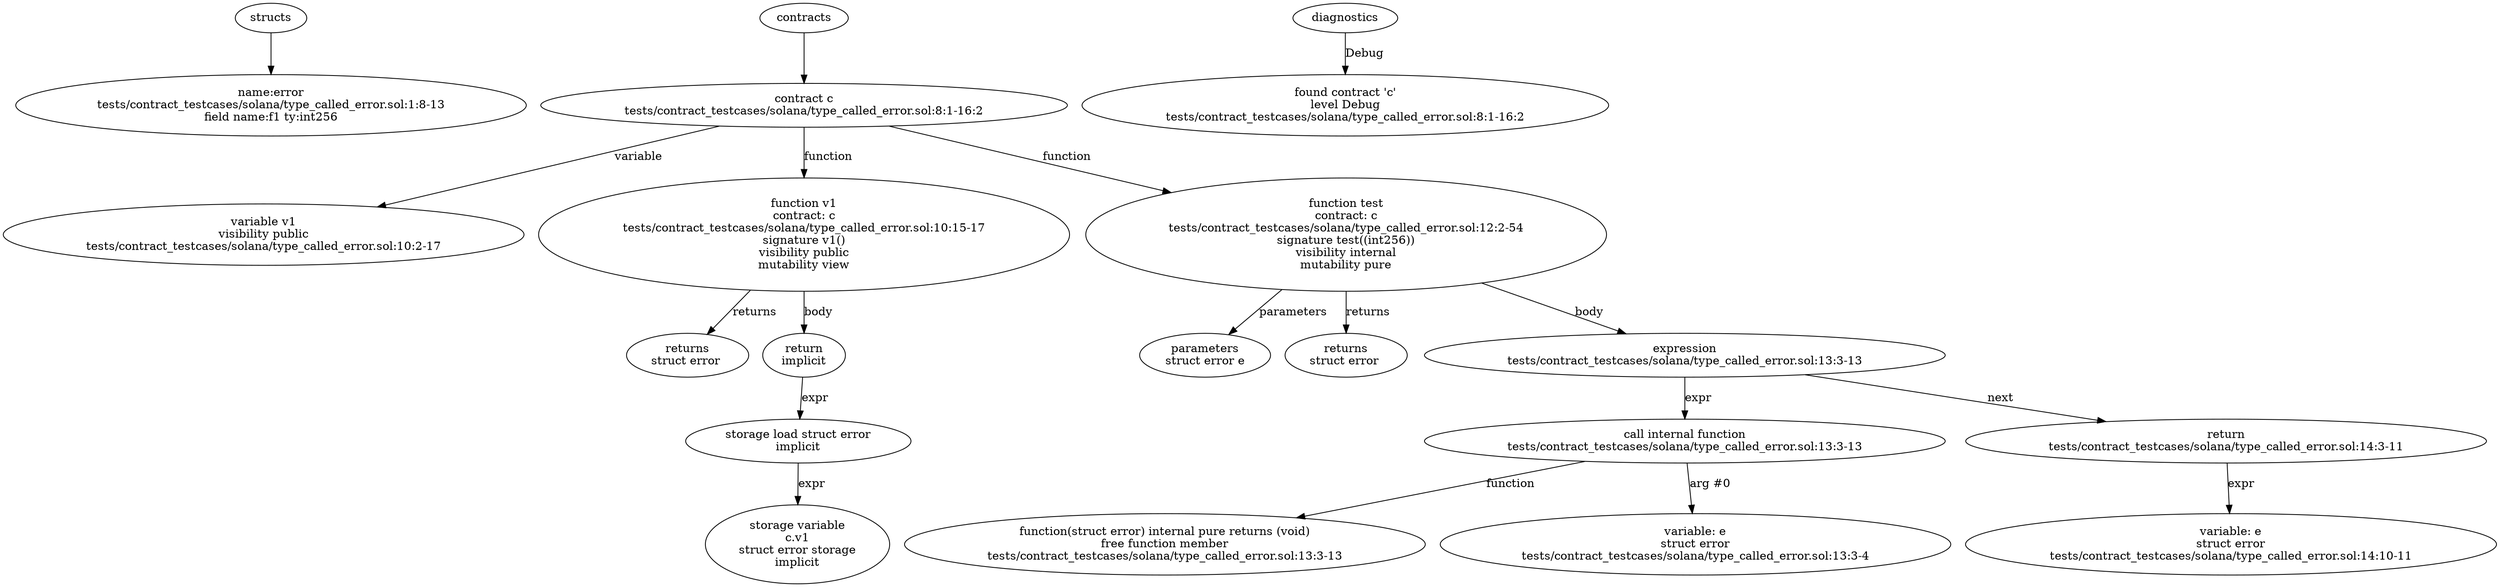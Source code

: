 strict digraph "tests/contract_testcases/solana/type_called_error.sol" {
	error [label="name:error\ntests/contract_testcases/solana/type_called_error.sol:1:8-13\nfield name:f1 ty:int256"]
	contract [label="contract c\ntests/contract_testcases/solana/type_called_error.sol:8:1-16:2"]
	var [label="variable v1\nvisibility public\ntests/contract_testcases/solana/type_called_error.sol:10:2-17"]
	v1 [label="function v1\ncontract: c\ntests/contract_testcases/solana/type_called_error.sol:10:15-17\nsignature v1()\nvisibility public\nmutability view"]
	returns [label="returns\nstruct error "]
	return [label="return\nimplicit"]
	storage_load [label="storage load struct error\nimplicit"]
	storage_var [label="storage variable\nc.v1\nstruct error storage\nimplicit"]
	test [label="function test\ncontract: c\ntests/contract_testcases/solana/type_called_error.sol:12:2-54\nsignature test((int256))\nvisibility internal\nmutability pure"]
	parameters [label="parameters\nstruct error e"]
	returns_12 [label="returns\nstruct error "]
	expr [label="expression\ntests/contract_testcases/solana/type_called_error.sol:13:3-13"]
	call_internal_function [label="call internal function\ntests/contract_testcases/solana/type_called_error.sol:13:3-13"]
	internal_function [label="function(struct error) internal pure returns (void)\nfree function member\ntests/contract_testcases/solana/type_called_error.sol:13:3-13"]
	variable [label="variable: e\nstruct error\ntests/contract_testcases/solana/type_called_error.sol:13:3-4"]
	return_17 [label="return\ntests/contract_testcases/solana/type_called_error.sol:14:3-11"]
	variable_18 [label="variable: e\nstruct error\ntests/contract_testcases/solana/type_called_error.sol:14:10-11"]
	diagnostic [label="found contract 'c'\nlevel Debug\ntests/contract_testcases/solana/type_called_error.sol:8:1-16:2"]
	structs -> error
	contracts -> contract
	contract -> var [label="variable"]
	contract -> v1 [label="function"]
	v1 -> returns [label="returns"]
	v1 -> return [label="body"]
	return -> storage_load [label="expr"]
	storage_load -> storage_var [label="expr"]
	contract -> test [label="function"]
	test -> parameters [label="parameters"]
	test -> returns_12 [label="returns"]
	test -> expr [label="body"]
	expr -> call_internal_function [label="expr"]
	call_internal_function -> internal_function [label="function"]
	call_internal_function -> variable [label="arg #0"]
	expr -> return_17 [label="next"]
	return_17 -> variable_18 [label="expr"]
	diagnostics -> diagnostic [label="Debug"]
}
